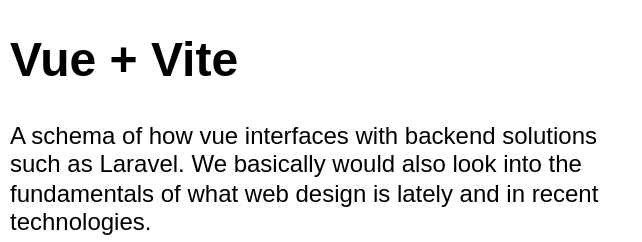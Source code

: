 <mxfile version="20.7.4" type="device"><diagram id="TI7nPGd4syVuZbiHpuZp" name="Page-1"><mxGraphModel dx="1633" dy="674" grid="1" gridSize="10" guides="1" tooltips="1" connect="1" arrows="1" fold="1" page="1" pageScale="1" pageWidth="100000" pageHeight="100000" math="0" shadow="0"><root><mxCell id="0"/><mxCell id="1" parent="0"/><mxCell id="sviSEoJqBYVjhStoHQL0-1" value="&lt;h1&gt;Vue + Vite&lt;/h1&gt;&lt;p&gt;A schema of how vue interfaces with backend solutions such as Laravel. We basically would also look into the fundamentals of what web design is lately and in recent technologies.&lt;/p&gt;" style="text;html=1;strokeColor=none;fillColor=none;spacing=5;spacingTop=-20;whiteSpace=wrap;overflow=hidden;rounded=0;" parent="1" vertex="1"><mxGeometry x="80" y="40" width="320" height="110" as="geometry"/></mxCell></root></mxGraphModel></diagram></mxfile>